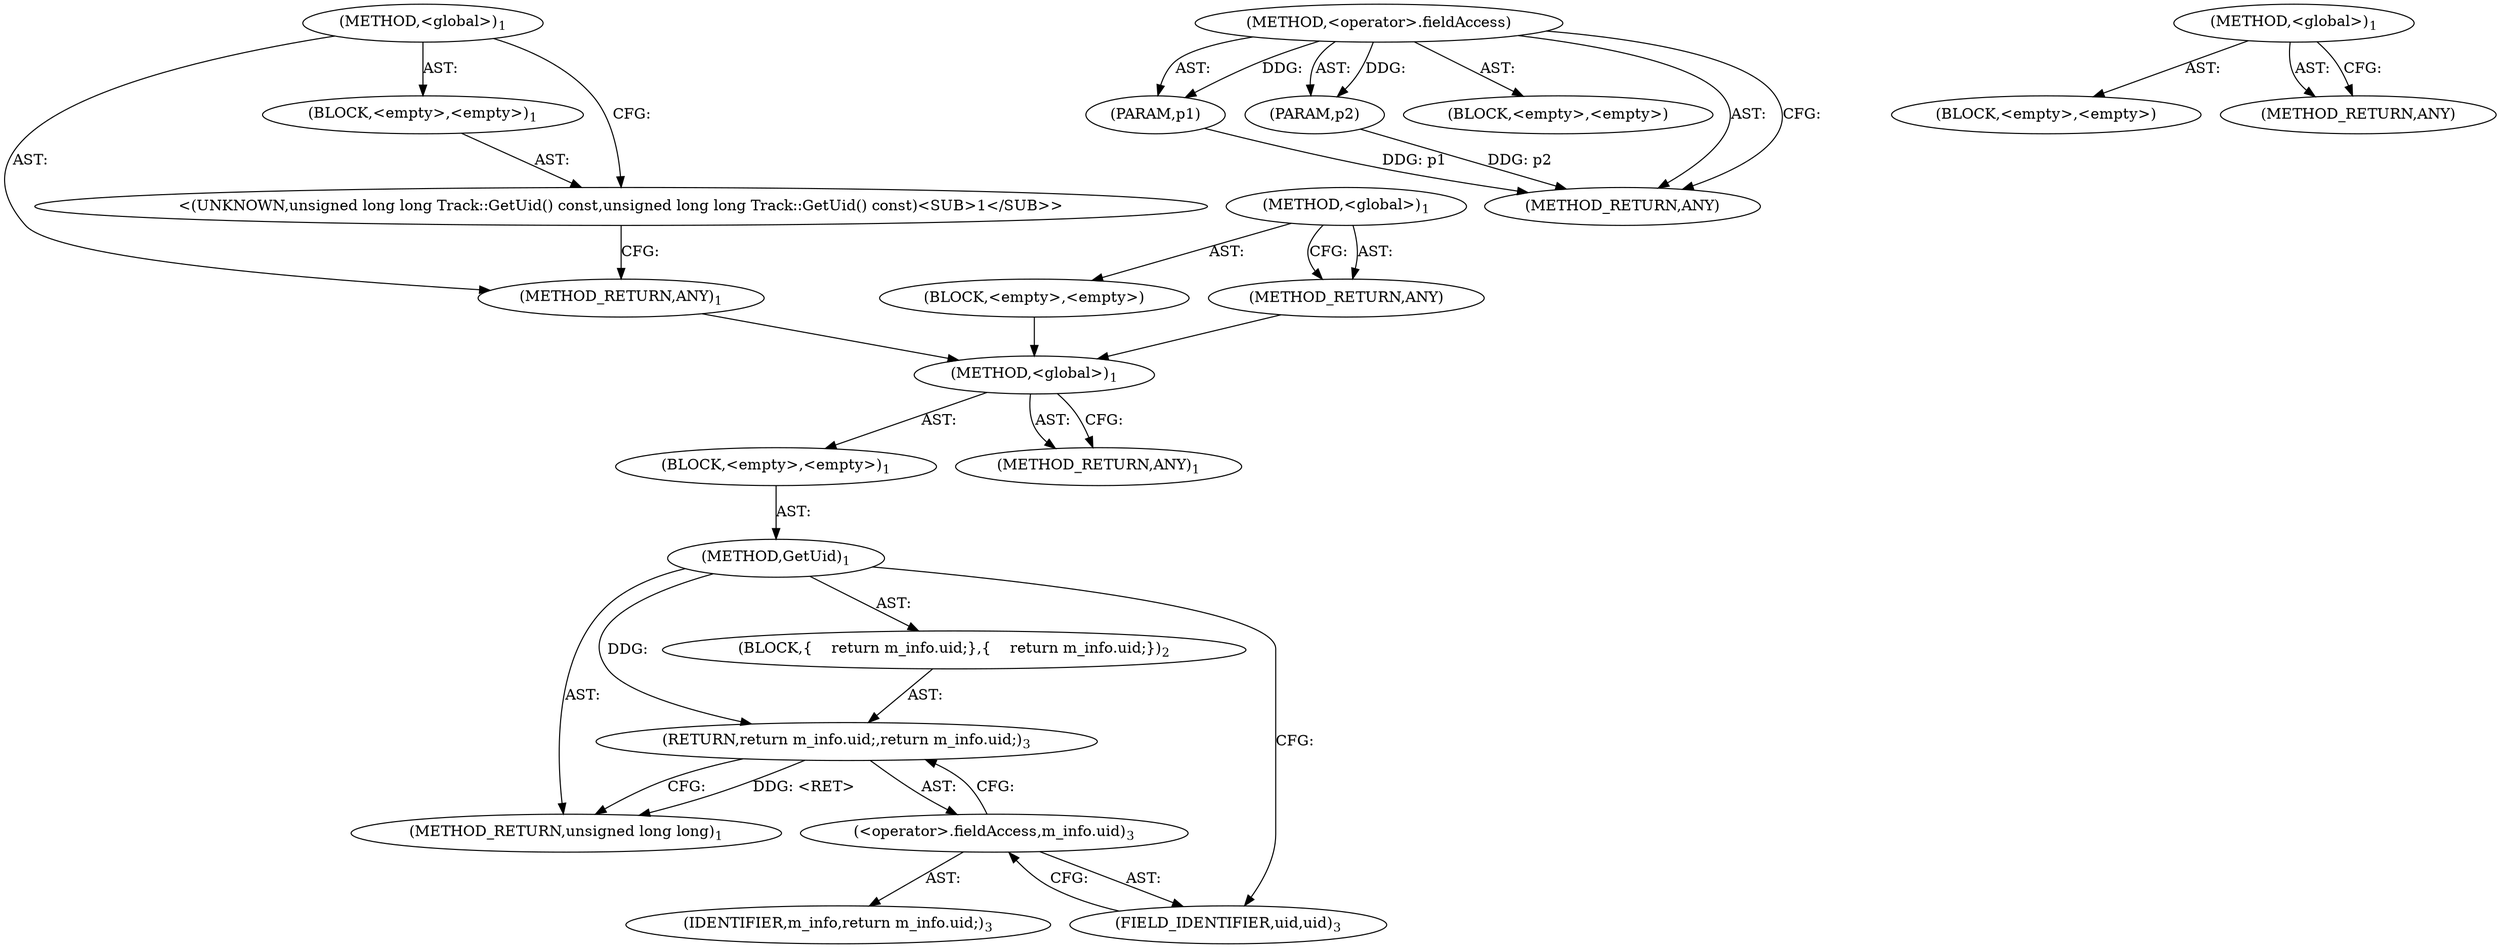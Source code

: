 digraph "&lt;global&gt;" {
vulnerable_6 [label=<(METHOD,&lt;global&gt;)<SUB>1</SUB>>];
vulnerable_7 [label=<(BLOCK,&lt;empty&gt;,&lt;empty&gt;)<SUB>1</SUB>>];
vulnerable_8 [label=<(METHOD,GetUid)<SUB>1</SUB>>];
vulnerable_9 [label=<(BLOCK,{
    return m_info.uid;
},{
    return m_info.uid;
})<SUB>2</SUB>>];
vulnerable_10 [label=<(RETURN,return m_info.uid;,return m_info.uid;)<SUB>3</SUB>>];
vulnerable_11 [label=<(&lt;operator&gt;.fieldAccess,m_info.uid)<SUB>3</SUB>>];
vulnerable_12 [label=<(IDENTIFIER,m_info,return m_info.uid;)<SUB>3</SUB>>];
vulnerable_13 [label=<(FIELD_IDENTIFIER,uid,uid)<SUB>3</SUB>>];
vulnerable_14 [label=<(METHOD_RETURN,unsigned long long)<SUB>1</SUB>>];
vulnerable_16 [label=<(METHOD_RETURN,ANY)<SUB>1</SUB>>];
vulnerable_31 [label=<(METHOD,&lt;operator&gt;.fieldAccess)>];
vulnerable_32 [label=<(PARAM,p1)>];
vulnerable_33 [label=<(PARAM,p2)>];
vulnerable_34 [label=<(BLOCK,&lt;empty&gt;,&lt;empty&gt;)>];
vulnerable_35 [label=<(METHOD_RETURN,ANY)>];
vulnerable_25 [label=<(METHOD,&lt;global&gt;)<SUB>1</SUB>>];
vulnerable_26 [label=<(BLOCK,&lt;empty&gt;,&lt;empty&gt;)>];
vulnerable_27 [label=<(METHOD_RETURN,ANY)>];
fixed_6 [label=<(METHOD,&lt;global&gt;)<SUB>1</SUB>>];
fixed_7 [label=<(BLOCK,&lt;empty&gt;,&lt;empty&gt;)<SUB>1</SUB>>];
fixed_8 [label="<(UNKNOWN,unsigned long long Track::GetUid() const,unsigned long long Track::GetUid() const)<SUB>1</SUB>>"];
fixed_9 [label=<(METHOD_RETURN,ANY)<SUB>1</SUB>>];
fixed_14 [label=<(METHOD,&lt;global&gt;)<SUB>1</SUB>>];
fixed_15 [label=<(BLOCK,&lt;empty&gt;,&lt;empty&gt;)>];
fixed_16 [label=<(METHOD_RETURN,ANY)>];
vulnerable_6 -> vulnerable_7  [key=0, label="AST: "];
vulnerable_6 -> vulnerable_16  [key=0, label="AST: "];
vulnerable_6 -> vulnerable_16  [key=1, label="CFG: "];
vulnerable_7 -> vulnerable_8  [key=0, label="AST: "];
vulnerable_8 -> vulnerable_9  [key=0, label="AST: "];
vulnerable_8 -> vulnerable_14  [key=0, label="AST: "];
vulnerable_8 -> vulnerable_13  [key=0, label="CFG: "];
vulnerable_8 -> vulnerable_10  [key=0, label="DDG: "];
vulnerable_9 -> vulnerable_10  [key=0, label="AST: "];
vulnerable_10 -> vulnerable_11  [key=0, label="AST: "];
vulnerable_10 -> vulnerable_14  [key=0, label="CFG: "];
vulnerable_10 -> vulnerable_14  [key=1, label="DDG: &lt;RET&gt;"];
vulnerable_11 -> vulnerable_12  [key=0, label="AST: "];
vulnerable_11 -> vulnerable_13  [key=0, label="AST: "];
vulnerable_11 -> vulnerable_10  [key=0, label="CFG: "];
vulnerable_13 -> vulnerable_11  [key=0, label="CFG: "];
vulnerable_31 -> vulnerable_32  [key=0, label="AST: "];
vulnerable_31 -> vulnerable_32  [key=1, label="DDG: "];
vulnerable_31 -> vulnerable_34  [key=0, label="AST: "];
vulnerable_31 -> vulnerable_33  [key=0, label="AST: "];
vulnerable_31 -> vulnerable_33  [key=1, label="DDG: "];
vulnerable_31 -> vulnerable_35  [key=0, label="AST: "];
vulnerable_31 -> vulnerable_35  [key=1, label="CFG: "];
vulnerable_32 -> vulnerable_35  [key=0, label="DDG: p1"];
vulnerable_33 -> vulnerable_35  [key=0, label="DDG: p2"];
vulnerable_25 -> vulnerable_26  [key=0, label="AST: "];
vulnerable_25 -> vulnerable_27  [key=0, label="AST: "];
vulnerable_25 -> vulnerable_27  [key=1, label="CFG: "];
fixed_6 -> fixed_7  [key=0, label="AST: "];
fixed_6 -> fixed_9  [key=0, label="AST: "];
fixed_6 -> fixed_8  [key=0, label="CFG: "];
fixed_7 -> fixed_8  [key=0, label="AST: "];
fixed_8 -> fixed_9  [key=0, label="CFG: "];
fixed_9 -> vulnerable_6  [key=0];
fixed_14 -> fixed_15  [key=0, label="AST: "];
fixed_14 -> fixed_16  [key=0, label="AST: "];
fixed_14 -> fixed_16  [key=1, label="CFG: "];
fixed_15 -> vulnerable_6  [key=0];
fixed_16 -> vulnerable_6  [key=0];
}
